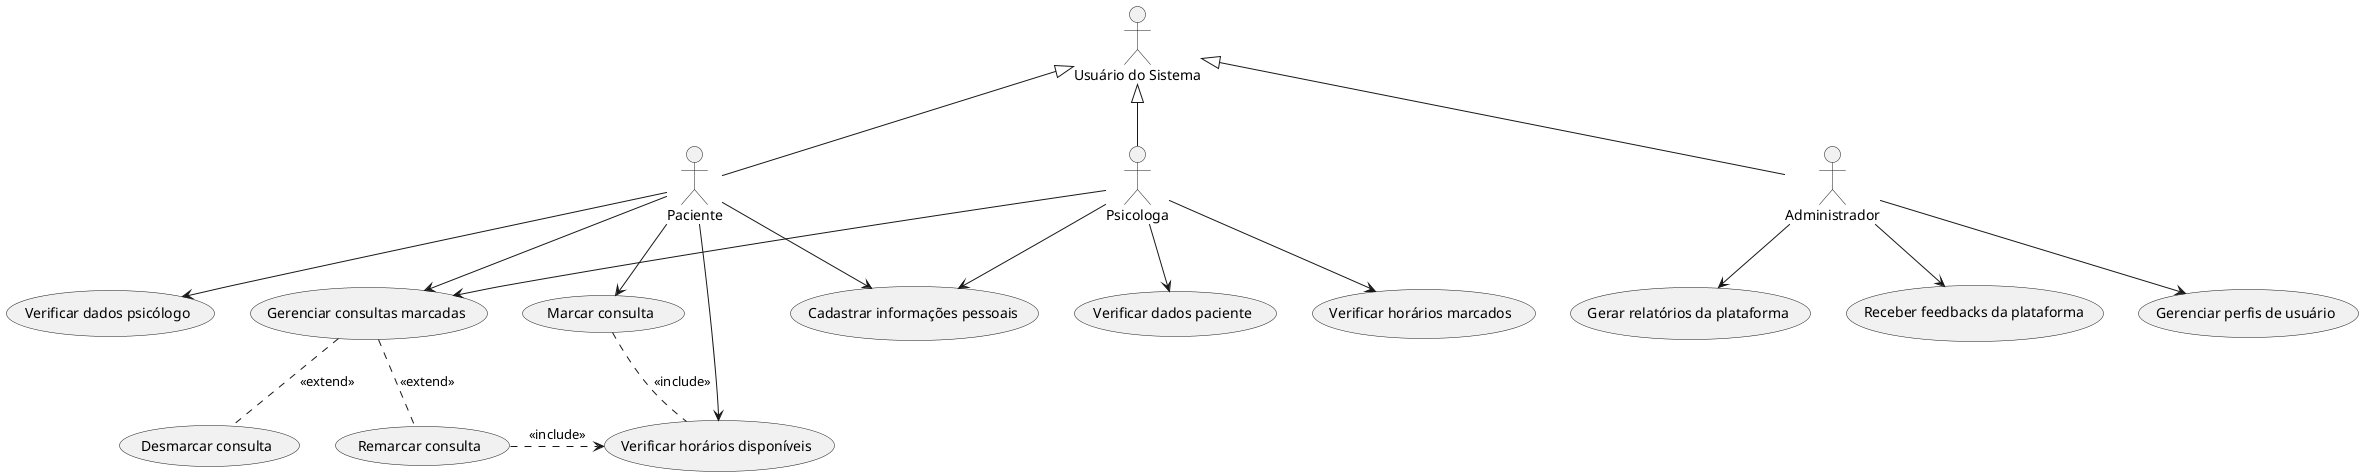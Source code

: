@startuml
"Administrador" as admin
"Psicologa" as psi
"Paciente" as paci
"Usuário do Sistema" as user

"Cadastrar informações pessoais" as (cad)
"Marcar consulta" as (mar)
"Gerenciar consultas marcadas" as (gerenciarConsultas)
"Remarcar consulta" as (rem)
"Desmarcar consulta" as (desm)
"Verificar horários disponíveis" as (verificarHorarios)
"Verificar dados psicólogo" as (verificarPsico)
"Verificar dados paciente" as (verificarPaciente)
"Verificar horários marcados" as (verificarMarcados)

admin --> (Gerar relatórios da plataforma)
admin --> (Receber feedbacks da plataforma)
admin --> (Gerenciar perfis de usuário)

user <|-- psi
user <|-- paci
user <|-- admin

(cad) <-u- psi
paci -d-> (cad)
paci -d-> (mar)

(gerenciarConsultas) <-u- psi
paci -d-> (gerenciarConsultas)

(rem) .u. (gerenciarConsultas) : <<extend>>
(desm) .u. (gerenciarConsultas) : <<extend>>

(rem) .> (verificarHorarios) : <<include>>
(mar) .down. (verificarHorarios) : <<include>> 

psi -d-> (verificarPaciente)
psi -d-> (verificarMarcados)

paci -d-> (verificarHorarios)
paci -d-> (verificarPsico)
@enduml
